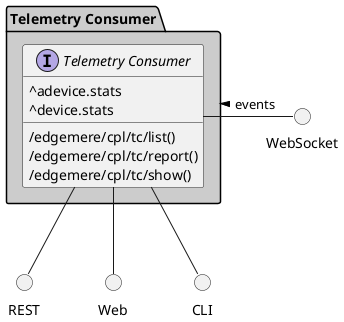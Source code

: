 @startuml



package "Telemetry Consumer" #cccccc {

    interface "Telemetry Consumer" as i {
            ^adevice.stats
            ^device.stats
    
            /edgemere/cpl/tc/list()
            /edgemere/cpl/tc/report()
            /edgemere/cpl/tc/show()
    
    }
}

circle REST
circle Web
circle CLI
circle WebSocket

i -down- Web
i -down- CLI
i -down- REST
WebSocket -left- i: events >

package "Telemetry Consumer" #cccccc {


}



@enduml
